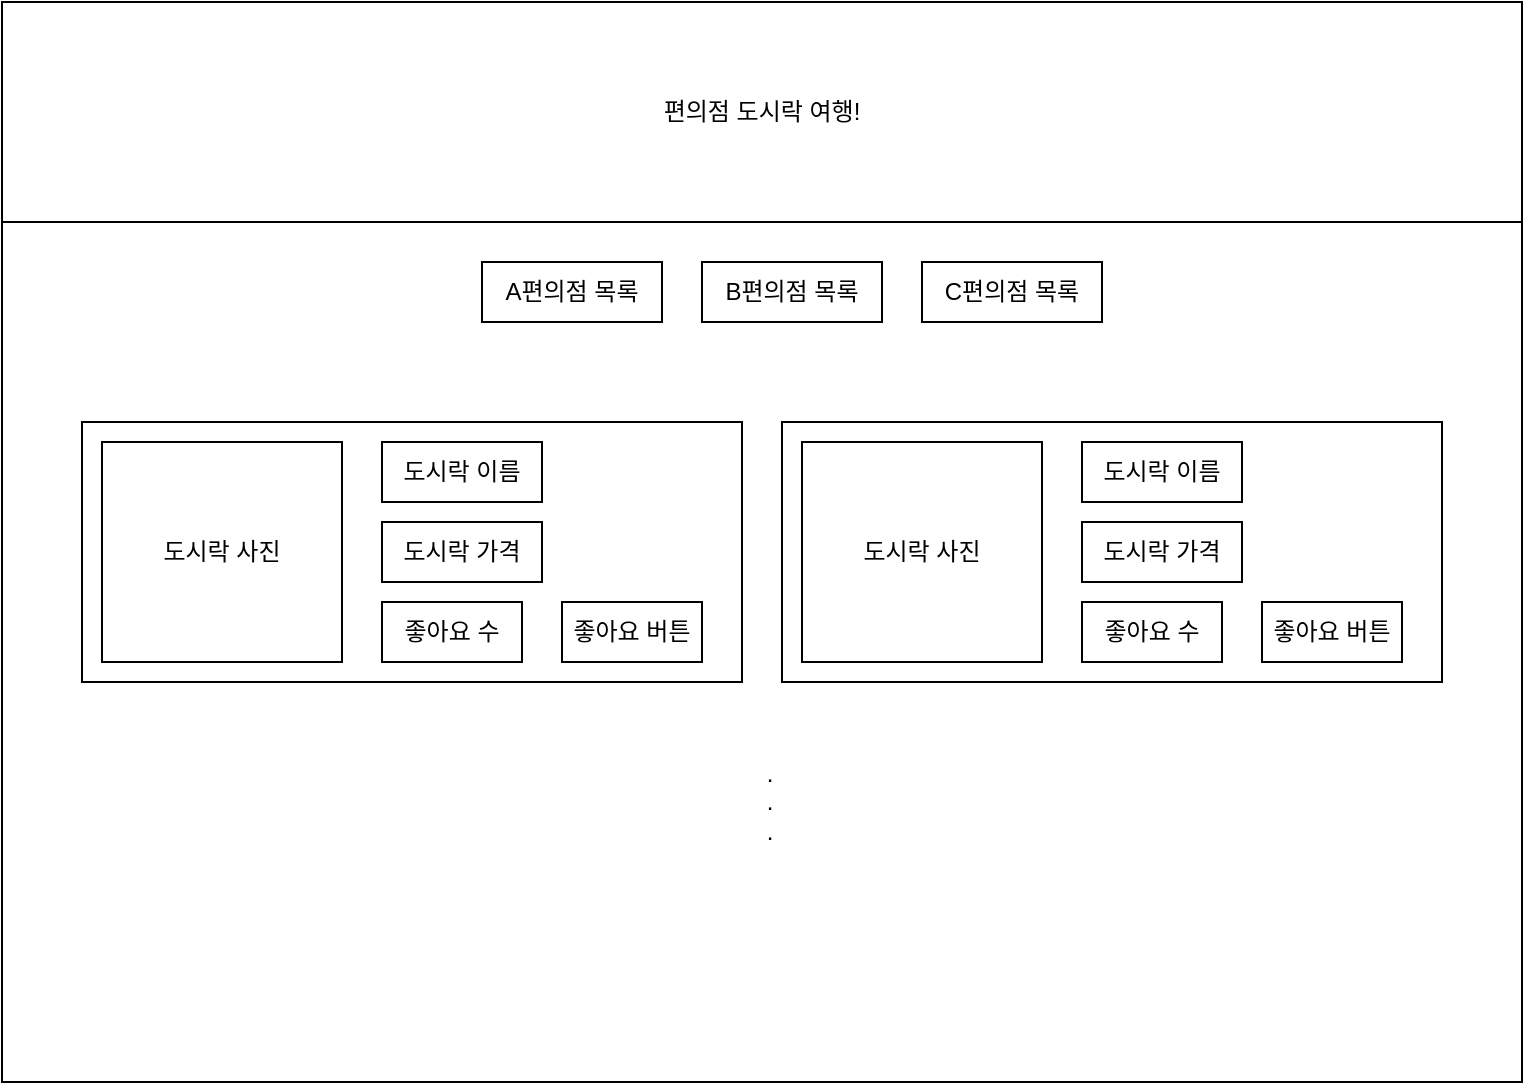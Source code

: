 <mxfile version="14.9.8" type="github"><diagram id="5OuJ1Jrk0FYCLTgi_kHf" name="Page-1"><mxGraphModel dx="2062" dy="1122" grid="1" gridSize="10" guides="1" tooltips="1" connect="1" arrows="1" fold="1" page="1" pageScale="1" pageWidth="827" pageHeight="1169" math="0" shadow="0"><root><mxCell id="0"/><mxCell id="1" parent="0"/><mxCell id="l5BSkIkpwqOQJIhPNmX7-1" value="" style="rounded=0;whiteSpace=wrap;html=1;" vertex="1" parent="1"><mxGeometry x="40" y="40" width="760" height="540" as="geometry"/></mxCell><mxCell id="l5BSkIkpwqOQJIhPNmX7-3" value="편의점 도시락 여행!" style="rounded=0;whiteSpace=wrap;html=1;" vertex="1" parent="1"><mxGeometry x="40" y="40" width="760" height="110" as="geometry"/></mxCell><mxCell id="l5BSkIkpwqOQJIhPNmX7-4" value="A편의점 목록" style="rounded=0;whiteSpace=wrap;html=1;" vertex="1" parent="1"><mxGeometry x="280" y="170" width="90" height="30" as="geometry"/></mxCell><mxCell id="l5BSkIkpwqOQJIhPNmX7-5" value="B편의점 목록" style="rounded=0;whiteSpace=wrap;html=1;" vertex="1" parent="1"><mxGeometry x="390" y="170" width="90" height="30" as="geometry"/></mxCell><mxCell id="l5BSkIkpwqOQJIhPNmX7-6" value="C편의점 목록" style="rounded=0;whiteSpace=wrap;html=1;" vertex="1" parent="1"><mxGeometry x="500" y="170" width="90" height="30" as="geometry"/></mxCell><mxCell id="l5BSkIkpwqOQJIhPNmX7-13" value="" style="group" vertex="1" connectable="0" parent="1"><mxGeometry x="80" y="250" width="330" height="130" as="geometry"/></mxCell><mxCell id="l5BSkIkpwqOQJIhPNmX7-7" value="" style="rounded=0;whiteSpace=wrap;html=1;" vertex="1" parent="l5BSkIkpwqOQJIhPNmX7-13"><mxGeometry width="330" height="130" as="geometry"/></mxCell><mxCell id="l5BSkIkpwqOQJIhPNmX7-8" value="도시락 사진" style="rounded=0;whiteSpace=wrap;html=1;" vertex="1" parent="l5BSkIkpwqOQJIhPNmX7-13"><mxGeometry x="10" y="10" width="120" height="110" as="geometry"/></mxCell><mxCell id="l5BSkIkpwqOQJIhPNmX7-9" value="도시락 이름" style="rounded=0;whiteSpace=wrap;html=1;" vertex="1" parent="l5BSkIkpwqOQJIhPNmX7-13"><mxGeometry x="150" y="10" width="80" height="30" as="geometry"/></mxCell><mxCell id="l5BSkIkpwqOQJIhPNmX7-10" value="도시락 가격" style="rounded=0;whiteSpace=wrap;html=1;" vertex="1" parent="l5BSkIkpwqOQJIhPNmX7-13"><mxGeometry x="150" y="50" width="80" height="30" as="geometry"/></mxCell><mxCell id="l5BSkIkpwqOQJIhPNmX7-11" value="좋아요 버튼" style="rounded=0;whiteSpace=wrap;html=1;" vertex="1" parent="l5BSkIkpwqOQJIhPNmX7-13"><mxGeometry x="240" y="90" width="70" height="30" as="geometry"/></mxCell><mxCell id="l5BSkIkpwqOQJIhPNmX7-12" value="좋아요 수" style="rounded=0;whiteSpace=wrap;html=1;" vertex="1" parent="l5BSkIkpwqOQJIhPNmX7-13"><mxGeometry x="150" y="90" width="70" height="30" as="geometry"/></mxCell><mxCell id="l5BSkIkpwqOQJIhPNmX7-14" value="" style="group" vertex="1" connectable="0" parent="1"><mxGeometry x="430" y="250" width="330" height="130" as="geometry"/></mxCell><mxCell id="l5BSkIkpwqOQJIhPNmX7-15" value="" style="rounded=0;whiteSpace=wrap;html=1;" vertex="1" parent="l5BSkIkpwqOQJIhPNmX7-14"><mxGeometry width="330" height="130" as="geometry"/></mxCell><mxCell id="l5BSkIkpwqOQJIhPNmX7-16" value="도시락 사진" style="rounded=0;whiteSpace=wrap;html=1;" vertex="1" parent="l5BSkIkpwqOQJIhPNmX7-14"><mxGeometry x="10" y="10" width="120" height="110" as="geometry"/></mxCell><mxCell id="l5BSkIkpwqOQJIhPNmX7-17" value="도시락 이름" style="rounded=0;whiteSpace=wrap;html=1;" vertex="1" parent="l5BSkIkpwqOQJIhPNmX7-14"><mxGeometry x="150" y="10" width="80" height="30" as="geometry"/></mxCell><mxCell id="l5BSkIkpwqOQJIhPNmX7-18" value="도시락 가격" style="rounded=0;whiteSpace=wrap;html=1;" vertex="1" parent="l5BSkIkpwqOQJIhPNmX7-14"><mxGeometry x="150" y="50" width="80" height="30" as="geometry"/></mxCell><mxCell id="l5BSkIkpwqOQJIhPNmX7-19" value="좋아요 버튼" style="rounded=0;whiteSpace=wrap;html=1;" vertex="1" parent="l5BSkIkpwqOQJIhPNmX7-14"><mxGeometry x="240" y="90" width="70" height="30" as="geometry"/></mxCell><mxCell id="l5BSkIkpwqOQJIhPNmX7-20" value="좋아요 수" style="rounded=0;whiteSpace=wrap;html=1;" vertex="1" parent="l5BSkIkpwqOQJIhPNmX7-14"><mxGeometry x="150" y="90" width="70" height="30" as="geometry"/></mxCell><mxCell id="l5BSkIkpwqOQJIhPNmX7-21" value=".&lt;br&gt;.&lt;br&gt;." style="text;html=1;strokeColor=none;fillColor=none;align=center;verticalAlign=middle;whiteSpace=wrap;rounded=0;" vertex="1" parent="1"><mxGeometry x="404" y="410" width="40" height="60" as="geometry"/></mxCell></root></mxGraphModel></diagram></mxfile>